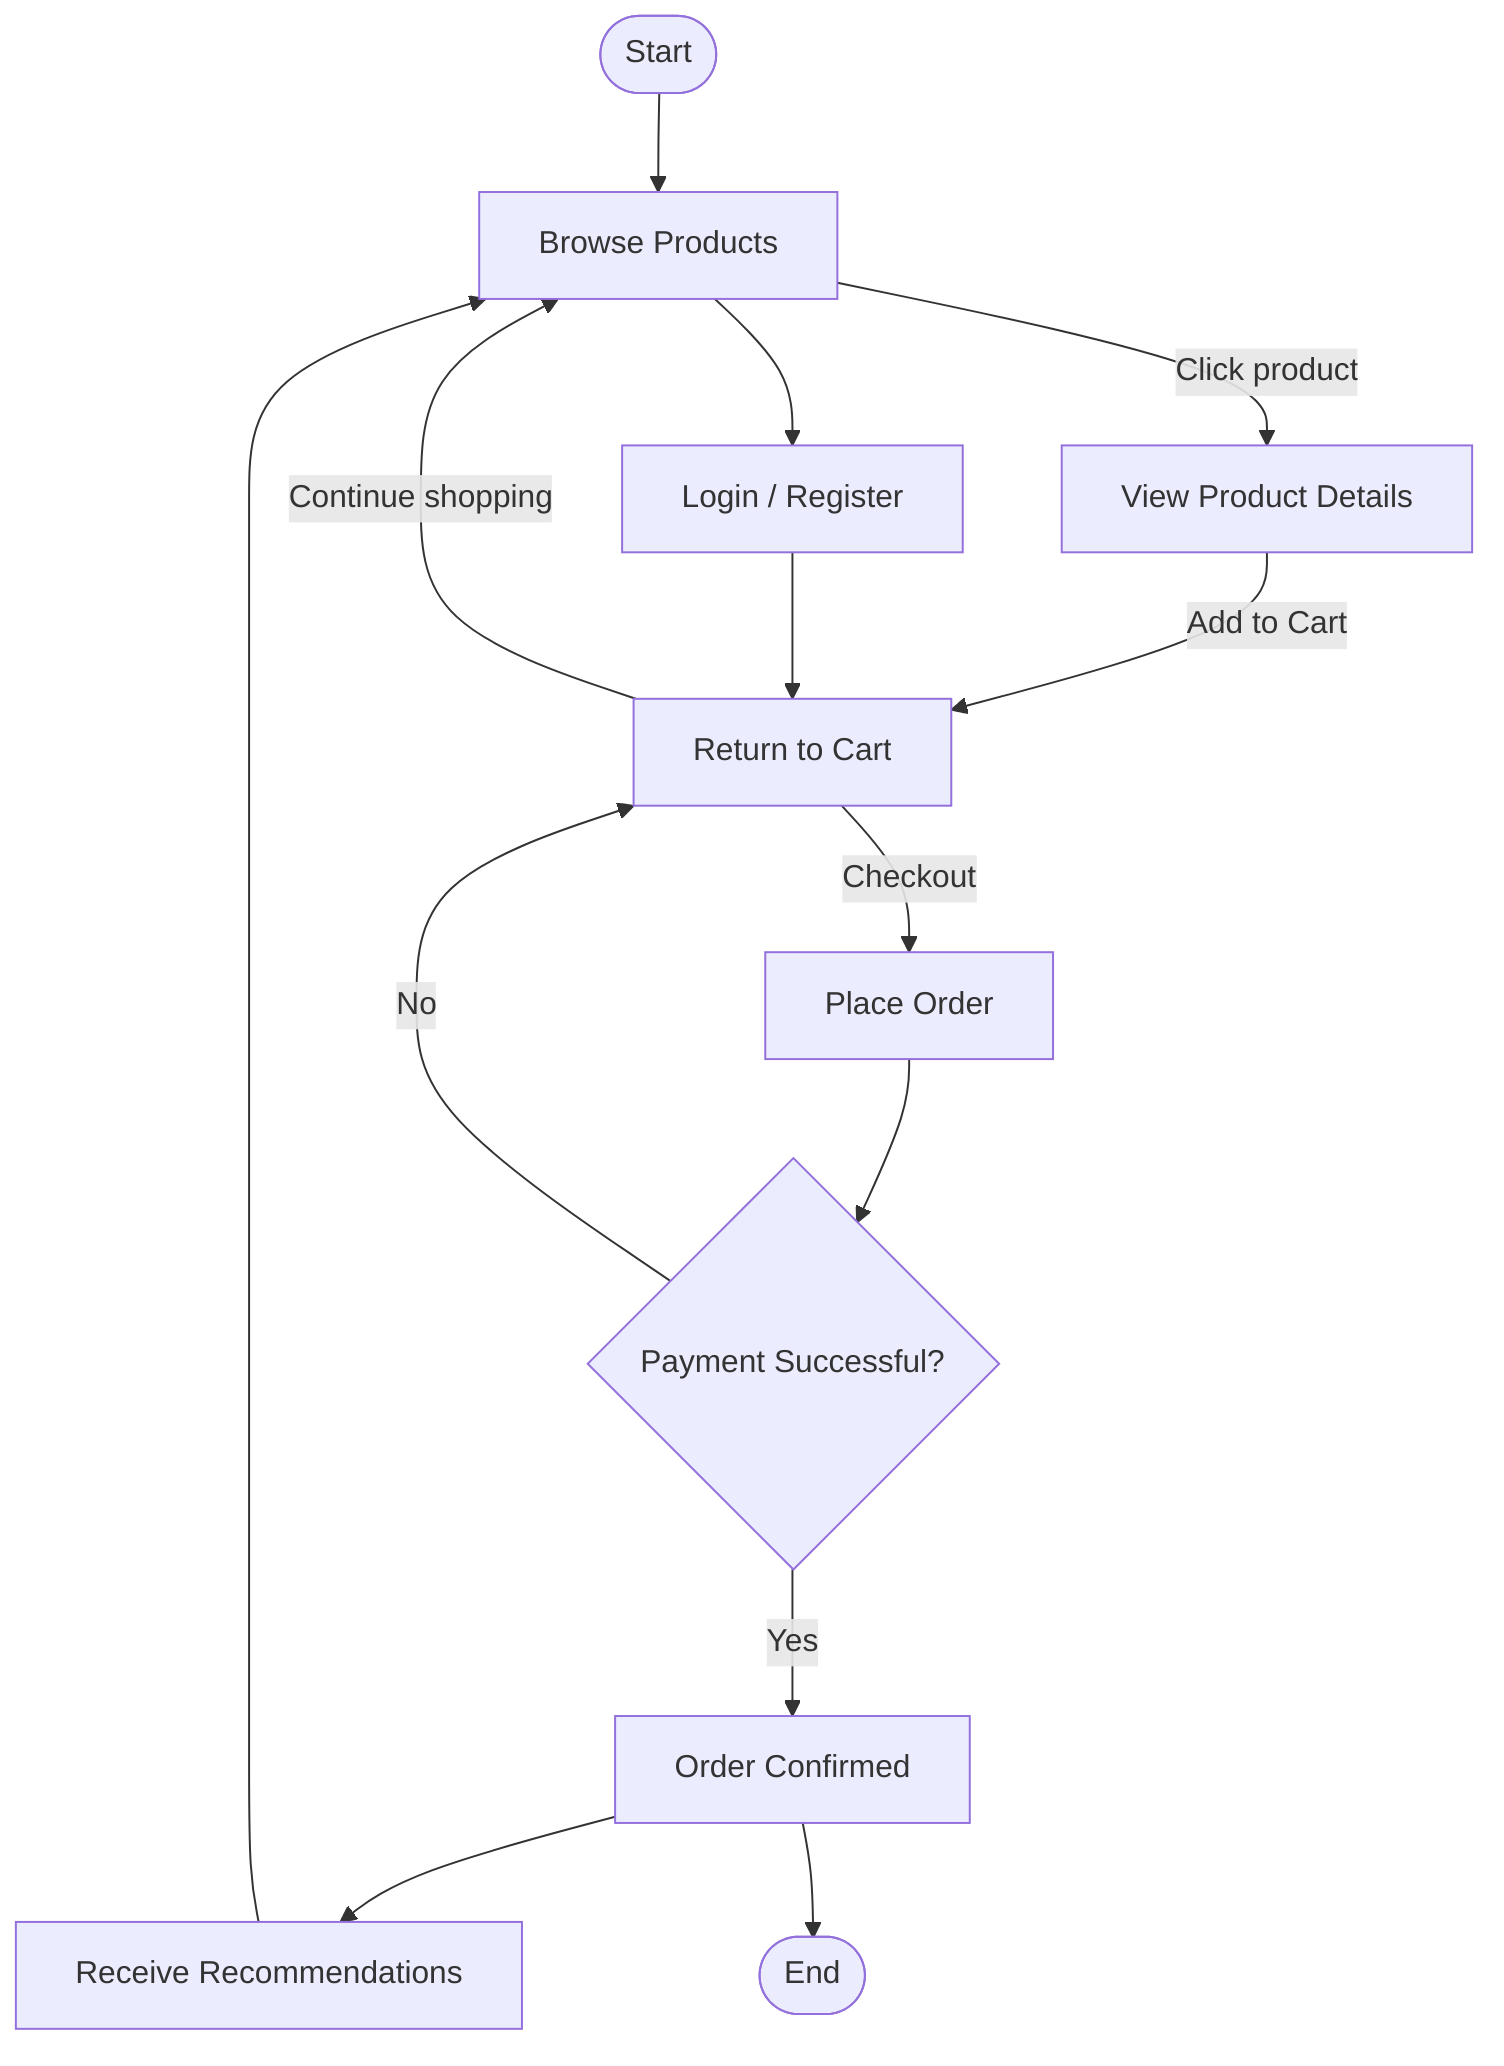 flowchart TD
    A([Start]) --> B[Browse Products]
    B -->|Click product| C[View Product Details]
    C -->|Add to Cart| D[Shopping Cart]
    D -->|Continue shopping| B
    D -->|Checkout| E[Place Order]
    E --> F{Payment Successful?}
    F -->|Yes| G[Order Confirmed]
    F -->|No| D[Return to Cart]

    B --> H[Login / Register]
    H --> D

    G --> I[Receive Recommendations]
    I --> B

    G --> J([End])